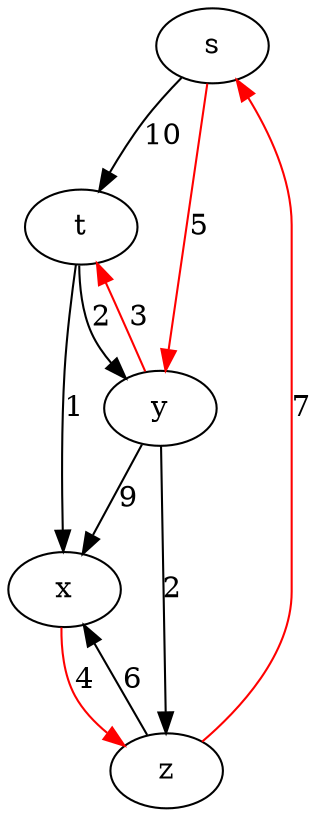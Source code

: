  strict digraph {  
 node [shape= ellipse];
s	t	x	y	z	y->t[color=red, label=3];
s->y[color=red, label=5];
z->s[color=red, label=7];
x->z[color=red, label=4];

s->t[ label=10];
t->x[ label=1];
t->y[ label=2];
y->x[ label=9];
y->z[ label=2];
z->x[ label=6];
}

